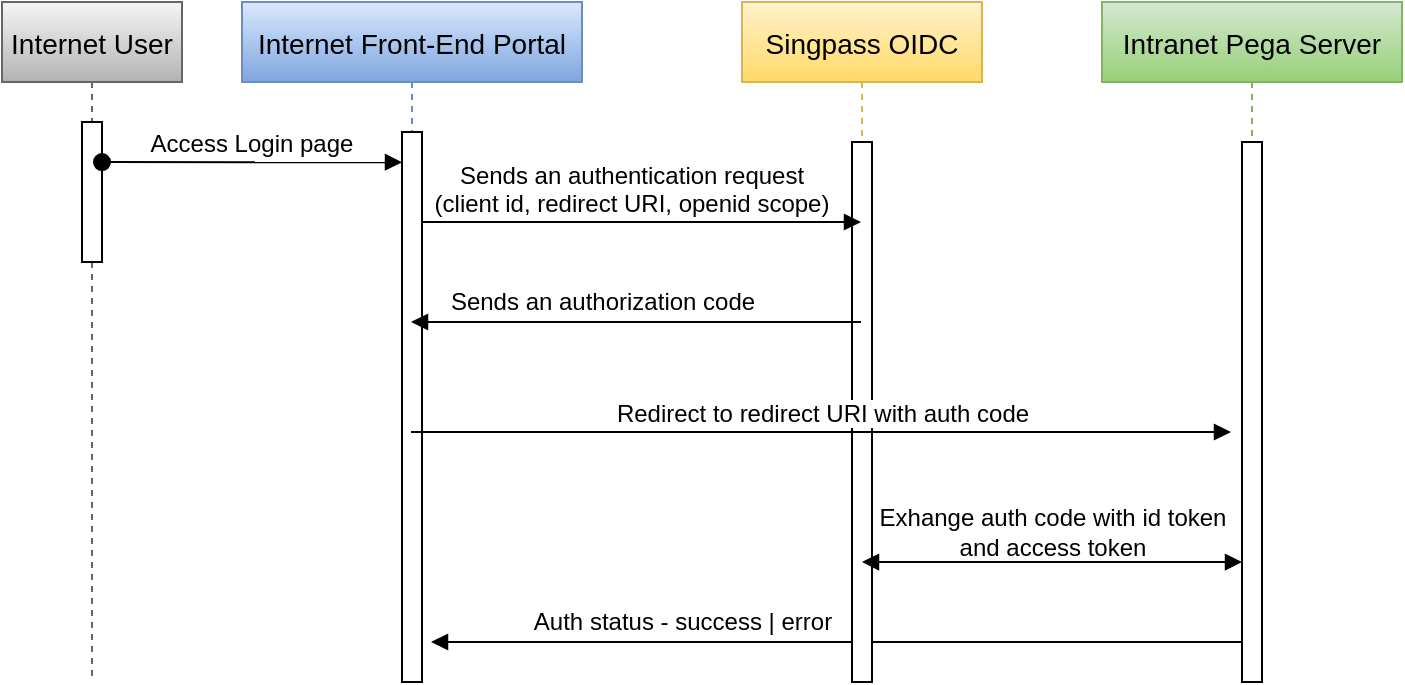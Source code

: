 <mxfile version="20.0.1" type="github">
  <diagram id="kgpKYQtTHZ0yAKxKKP6v" name="Page-1">
    <mxGraphModel dx="868" dy="474" grid="1" gridSize="10" guides="1" tooltips="1" connect="1" arrows="1" fold="1" page="1" pageScale="1" pageWidth="850" pageHeight="1100" math="0" shadow="0">
      <root>
        <mxCell id="0" />
        <mxCell id="1" parent="0" />
        <mxCell id="3nuBFxr9cyL0pnOWT2aG-1" value="Internet Front-End Portal" style="shape=umlLifeline;perimeter=lifelinePerimeter;container=1;collapsible=0;recursiveResize=0;rounded=0;shadow=0;strokeWidth=1;fontFamily=Helvetica;fontSize=14;fillColor=#dae8fc;gradientColor=#7ea6e0;strokeColor=#6c8ebf;" parent="1" vertex="1">
          <mxGeometry x="200" y="80" width="170" height="340" as="geometry" />
        </mxCell>
        <mxCell id="3nuBFxr9cyL0pnOWT2aG-2" value="" style="points=[];perimeter=orthogonalPerimeter;rounded=0;shadow=0;strokeWidth=1;" parent="3nuBFxr9cyL0pnOWT2aG-1" vertex="1">
          <mxGeometry x="80" y="65" width="10" height="275" as="geometry" />
        </mxCell>
        <mxCell id="eWwGMzpqDeSq71kfI1Km-22" value="&lt;span style=&quot;font-size: 12px;&quot;&gt;Auth status - success | error&lt;/span&gt;" style="html=1;verticalAlign=bottom;endArrow=block;rounded=0;fontFamily=Helvetica;fontSize=14;" edge="1" parent="3nuBFxr9cyL0pnOWT2aG-1" source="eWwGMzpqDeSq71kfI1Km-1">
          <mxGeometry x="0.388" width="80" relative="1" as="geometry">
            <mxPoint x="319.5" y="320" as="sourcePoint" />
            <mxPoint x="94.5" y="320" as="targetPoint" />
            <Array as="points">
              <mxPoint x="200" y="320" />
            </Array>
            <mxPoint as="offset" />
          </mxGeometry>
        </mxCell>
        <mxCell id="3nuBFxr9cyL0pnOWT2aG-5" value="Singpass OIDC" style="shape=umlLifeline;perimeter=lifelinePerimeter;container=1;collapsible=0;recursiveResize=0;rounded=0;shadow=0;strokeWidth=1;fontSize=14;fillColor=#fff2cc;gradientColor=#ffd966;strokeColor=#d6b656;" parent="1" vertex="1">
          <mxGeometry x="450" y="80" width="120" height="340" as="geometry" />
        </mxCell>
        <mxCell id="3nuBFxr9cyL0pnOWT2aG-6" value="" style="points=[];perimeter=orthogonalPerimeter;rounded=0;shadow=0;strokeWidth=1;" parent="3nuBFxr9cyL0pnOWT2aG-5" vertex="1">
          <mxGeometry x="55" y="70" width="10" height="270" as="geometry" />
        </mxCell>
        <mxCell id="3nuBFxr9cyL0pnOWT2aG-8" value="Sends an authentication request&#xa;(client id, redirect URI, openid scope)" style="verticalAlign=bottom;endArrow=block;shadow=0;strokeWidth=1;fontSize=12;" parent="1" edge="1">
          <mxGeometry x="-0.045" relative="1" as="geometry">
            <mxPoint x="290" y="190" as="sourcePoint" />
            <mxPoint x="509.5" y="190" as="targetPoint" />
            <Array as="points">
              <mxPoint x="410" y="190" />
            </Array>
            <mxPoint as="offset" />
          </mxGeometry>
        </mxCell>
        <mxCell id="eWwGMzpqDeSq71kfI1Km-1" value="Intranet Pega Server" style="shape=umlLifeline;perimeter=lifelinePerimeter;container=1;collapsible=0;recursiveResize=0;rounded=0;shadow=0;strokeWidth=1;fontSize=14;fillColor=#d5e8d4;gradientColor=#97d077;strokeColor=#82b366;" vertex="1" parent="1">
          <mxGeometry x="630" y="80" width="150" height="340" as="geometry" />
        </mxCell>
        <mxCell id="eWwGMzpqDeSq71kfI1Km-2" value="" style="points=[];perimeter=orthogonalPerimeter;rounded=0;shadow=0;strokeWidth=1;" vertex="1" parent="eWwGMzpqDeSq71kfI1Km-1">
          <mxGeometry x="70" y="70" width="10" height="270" as="geometry" />
        </mxCell>
        <mxCell id="eWwGMzpqDeSq71kfI1Km-11" value="Internet User" style="shape=umlLifeline;perimeter=lifelinePerimeter;container=1;collapsible=0;recursiveResize=0;rounded=0;shadow=0;strokeWidth=1;fontSize=14;fillColor=#f5f5f5;gradientColor=#b3b3b3;strokeColor=#666666;" vertex="1" parent="1">
          <mxGeometry x="80" y="80" width="90" height="340" as="geometry" />
        </mxCell>
        <mxCell id="eWwGMzpqDeSq71kfI1Km-12" value="" style="points=[];perimeter=orthogonalPerimeter;rounded=0;shadow=0;strokeWidth=1;" vertex="1" parent="eWwGMzpqDeSq71kfI1Km-11">
          <mxGeometry x="40" y="60" width="10" height="70" as="geometry" />
        </mxCell>
        <mxCell id="3nuBFxr9cyL0pnOWT2aG-3" value="Access Login page" style="verticalAlign=bottom;startArrow=oval;endArrow=block;startSize=8;shadow=0;strokeWidth=1;fontSize=12;exitX=1;exitY=0.286;exitDx=0;exitDy=0;exitPerimeter=0;entryX=0;entryY=0.055;entryDx=0;entryDy=0;entryPerimeter=0;" parent="1" target="3nuBFxr9cyL0pnOWT2aG-2" edge="1" source="eWwGMzpqDeSq71kfI1Km-12">
          <mxGeometry relative="1" as="geometry">
            <mxPoint x="150" y="150" as="sourcePoint" />
            <mxPoint x="270" y="150" as="targetPoint" />
            <Array as="points" />
            <mxPoint as="offset" />
          </mxGeometry>
        </mxCell>
        <mxCell id="eWwGMzpqDeSq71kfI1Km-17" value="&lt;font style=&quot;font-size: 12px;&quot;&gt;Sends an authorization code&lt;/font&gt;" style="html=1;verticalAlign=bottom;endArrow=block;rounded=0;fontFamily=Helvetica;fontSize=14;" edge="1" parent="1">
          <mxGeometry x="0.151" width="80" relative="1" as="geometry">
            <mxPoint x="509.5" y="240" as="sourcePoint" />
            <mxPoint x="284.5" y="240" as="targetPoint" />
            <Array as="points">
              <mxPoint x="390" y="240" />
            </Array>
            <mxPoint as="offset" />
          </mxGeometry>
        </mxCell>
        <mxCell id="eWwGMzpqDeSq71kfI1Km-18" value="Redirect to redirect URI with auth code" style="html=1;verticalAlign=bottom;endArrow=block;rounded=0;fontFamily=Helvetica;fontSize=12;" edge="1" parent="1">
          <mxGeometry width="80" relative="1" as="geometry">
            <mxPoint x="284.5" y="295" as="sourcePoint" />
            <mxPoint x="694.5" y="295" as="targetPoint" />
          </mxGeometry>
        </mxCell>
        <mxCell id="eWwGMzpqDeSq71kfI1Km-21" value="&lt;span style=&quot;background-color: rgb(255, 255, 255);&quot;&gt;Exhange auth code with id token&lt;/span&gt;&lt;br style=&quot;background-color: rgb(255, 255, 255);&quot;&gt;&lt;span style=&quot;background-color: rgb(255, 255, 255);&quot;&gt;and access token&lt;/span&gt;" style="text;html=1;align=center;verticalAlign=middle;resizable=0;points=[];autosize=1;strokeColor=none;fillColor=none;fontSize=12;fontFamily=Helvetica;" vertex="1" parent="1">
          <mxGeometry x="510" y="330" width="190" height="30" as="geometry" />
        </mxCell>
        <mxCell id="eWwGMzpqDeSq71kfI1Km-20" value="" style="endArrow=block;startArrow=block;endFill=1;startFill=1;html=1;rounded=0;fontFamily=Helvetica;fontSize=12;entryX=0;entryY=0.778;entryDx=0;entryDy=0;entryPerimeter=0;" edge="1" parent="1" target="eWwGMzpqDeSq71kfI1Km-2">
          <mxGeometry width="160" relative="1" as="geometry">
            <mxPoint x="510" y="360" as="sourcePoint" />
            <mxPoint x="694.5" y="360" as="targetPoint" />
          </mxGeometry>
        </mxCell>
      </root>
    </mxGraphModel>
  </diagram>
</mxfile>
